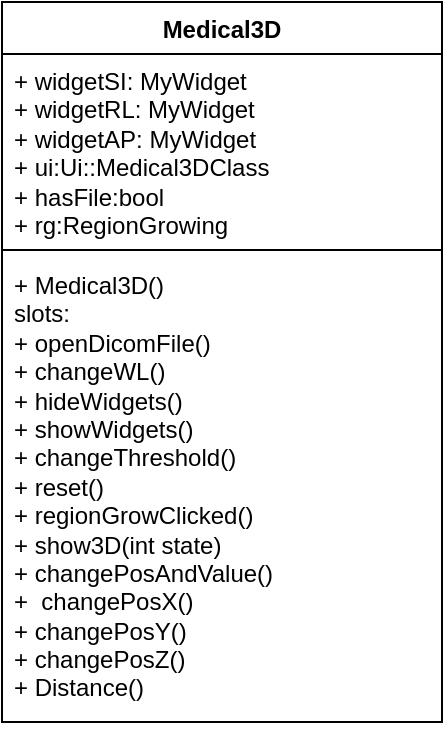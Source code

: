 <mxfile version="22.0.8" type="github">
  <diagram name="第 1 页" id="lpmIqj96o6nbFMANcRbQ">
    <mxGraphModel dx="281" dy="521" grid="1" gridSize="10" guides="1" tooltips="1" connect="1" arrows="1" fold="1" page="1" pageScale="1" pageWidth="827" pageHeight="1169" math="0" shadow="0">
      <root>
        <mxCell id="0" />
        <mxCell id="1" parent="0" />
        <mxCell id="Ai5a5DdjTyVYd-iUiSek-6" value="Medical3D" style="swimlane;fontStyle=1;align=center;verticalAlign=top;childLayout=stackLayout;horizontal=1;startSize=26;horizontalStack=0;resizeParent=1;resizeParentMax=0;resizeLast=0;collapsible=1;marginBottom=0;whiteSpace=wrap;html=1;" vertex="1" parent="1">
          <mxGeometry x="160" y="100" width="220" height="360" as="geometry" />
        </mxCell>
        <mxCell id="Ai5a5DdjTyVYd-iUiSek-7" value="+ widgetSI: MyWidget&lt;br&gt;+ widgetRL: MyWidget&lt;br&gt;+ widgetAP: MyWidget&lt;br&gt;+ ui:Ui::Medical3DClass&lt;br&gt;+ hasFile:bool&lt;br&gt;+ rg:RegionGrowing" style="text;strokeColor=none;fillColor=none;align=left;verticalAlign=top;spacingLeft=4;spacingRight=4;overflow=hidden;rotatable=0;points=[[0,0.5],[1,0.5]];portConstraint=eastwest;whiteSpace=wrap;html=1;" vertex="1" parent="Ai5a5DdjTyVYd-iUiSek-6">
          <mxGeometry y="26" width="220" height="94" as="geometry" />
        </mxCell>
        <mxCell id="Ai5a5DdjTyVYd-iUiSek-8" value="" style="line;strokeWidth=1;fillColor=none;align=left;verticalAlign=middle;spacingTop=-1;spacingLeft=3;spacingRight=3;rotatable=0;labelPosition=right;points=[];portConstraint=eastwest;strokeColor=inherit;" vertex="1" parent="Ai5a5DdjTyVYd-iUiSek-6">
          <mxGeometry y="120" width="220" height="8" as="geometry" />
        </mxCell>
        <mxCell id="Ai5a5DdjTyVYd-iUiSek-9" value="&lt;span style=&quot;background-color: initial;&quot;&gt;+ Medical3D()&lt;/span&gt;&lt;br&gt;&lt;div&gt;slots:&lt;/div&gt;&lt;div&gt;&lt;span style=&quot;background-color: initial;&quot;&gt;+ openDicomFile()&lt;/span&gt;&lt;br&gt;&lt;/div&gt;&lt;div&gt;+ changeWL()&lt;span style=&quot;&quot;&gt;&lt;/span&gt;&lt;/div&gt;&lt;div&gt;+ hideWidgets()&lt;/div&gt;&lt;div&gt;+ showWidgets()&lt;/div&gt;&lt;div&gt;+ changeThreshold()&lt;/div&gt;&lt;div&gt;+ reset()&lt;/div&gt;&lt;div&gt;+ regionGrowClicked()&lt;/div&gt;&lt;div&gt;+ show3D(int state)&lt;/div&gt;&lt;div&gt;+ changePosAndValue()&lt;/div&gt;&lt;div&gt;+&amp;nbsp; changePosX()&lt;/div&gt;&lt;div&gt;+ changePosY()&lt;/div&gt;&lt;div&gt;+ changePosZ()&lt;/div&gt;&lt;div&gt;+ Distance()&lt;br&gt;&lt;/div&gt;" style="text;strokeColor=none;fillColor=none;align=left;verticalAlign=top;spacingLeft=4;spacingRight=4;overflow=hidden;rotatable=0;points=[[0,0.5],[1,0.5]];portConstraint=eastwest;whiteSpace=wrap;html=1;" vertex="1" parent="Ai5a5DdjTyVYd-iUiSek-6">
          <mxGeometry y="128" width="220" height="232" as="geometry" />
        </mxCell>
      </root>
    </mxGraphModel>
  </diagram>
</mxfile>

